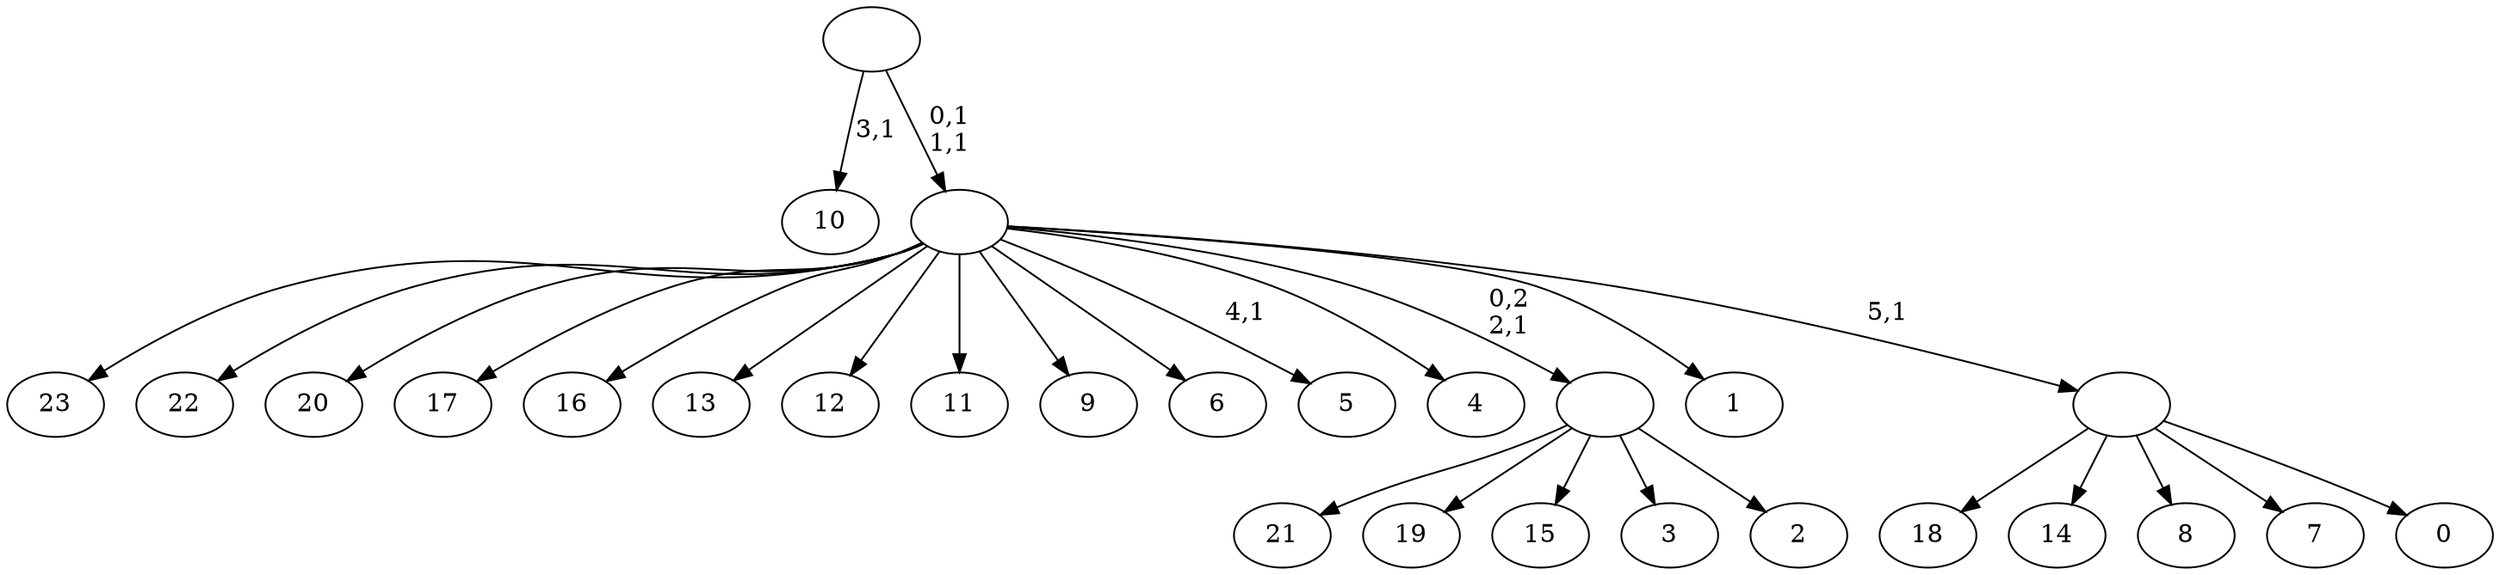 digraph T {
	30 [label="23"]
	29 [label="22"]
	28 [label="21"]
	27 [label="20"]
	26 [label="19"]
	25 [label="18"]
	24 [label="17"]
	23 [label="16"]
	22 [label="15"]
	21 [label="14"]
	20 [label="13"]
	19 [label="12"]
	18 [label="11"]
	17 [label="10"]
	15 [label="9"]
	14 [label="8"]
	13 [label="7"]
	12 [label="6"]
	11 [label="5"]
	9 [label="4"]
	8 [label="3"]
	7 [label="2"]
	6 [label=""]
	5 [label="1"]
	4 [label="0"]
	3 [label=""]
	2 [label=""]
	0 [label=""]
	6 -> 28 [label=""]
	6 -> 26 [label=""]
	6 -> 22 [label=""]
	6 -> 8 [label=""]
	6 -> 7 [label=""]
	3 -> 25 [label=""]
	3 -> 21 [label=""]
	3 -> 14 [label=""]
	3 -> 13 [label=""]
	3 -> 4 [label=""]
	2 -> 11 [label="4,1"]
	2 -> 30 [label=""]
	2 -> 29 [label=""]
	2 -> 27 [label=""]
	2 -> 24 [label=""]
	2 -> 23 [label=""]
	2 -> 20 [label=""]
	2 -> 19 [label=""]
	2 -> 18 [label=""]
	2 -> 15 [label=""]
	2 -> 12 [label=""]
	2 -> 9 [label=""]
	2 -> 6 [label="0,2\n2,1"]
	2 -> 5 [label=""]
	2 -> 3 [label="5,1"]
	0 -> 2 [label="0,1\n1,1"]
	0 -> 17 [label="3,1"]
}
